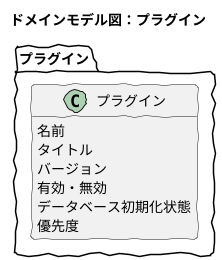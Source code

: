 @startuml
skinparam handwritten true
skinparam backgroundColor white
hide method

title ドメインモデル図：プラグイン

package プラグイン {
	
	class プラグイン {
		名前
		タイトル
		バージョン
		有効・無効
		データベース初期化状態
		優先度
	}

}

@enduml
